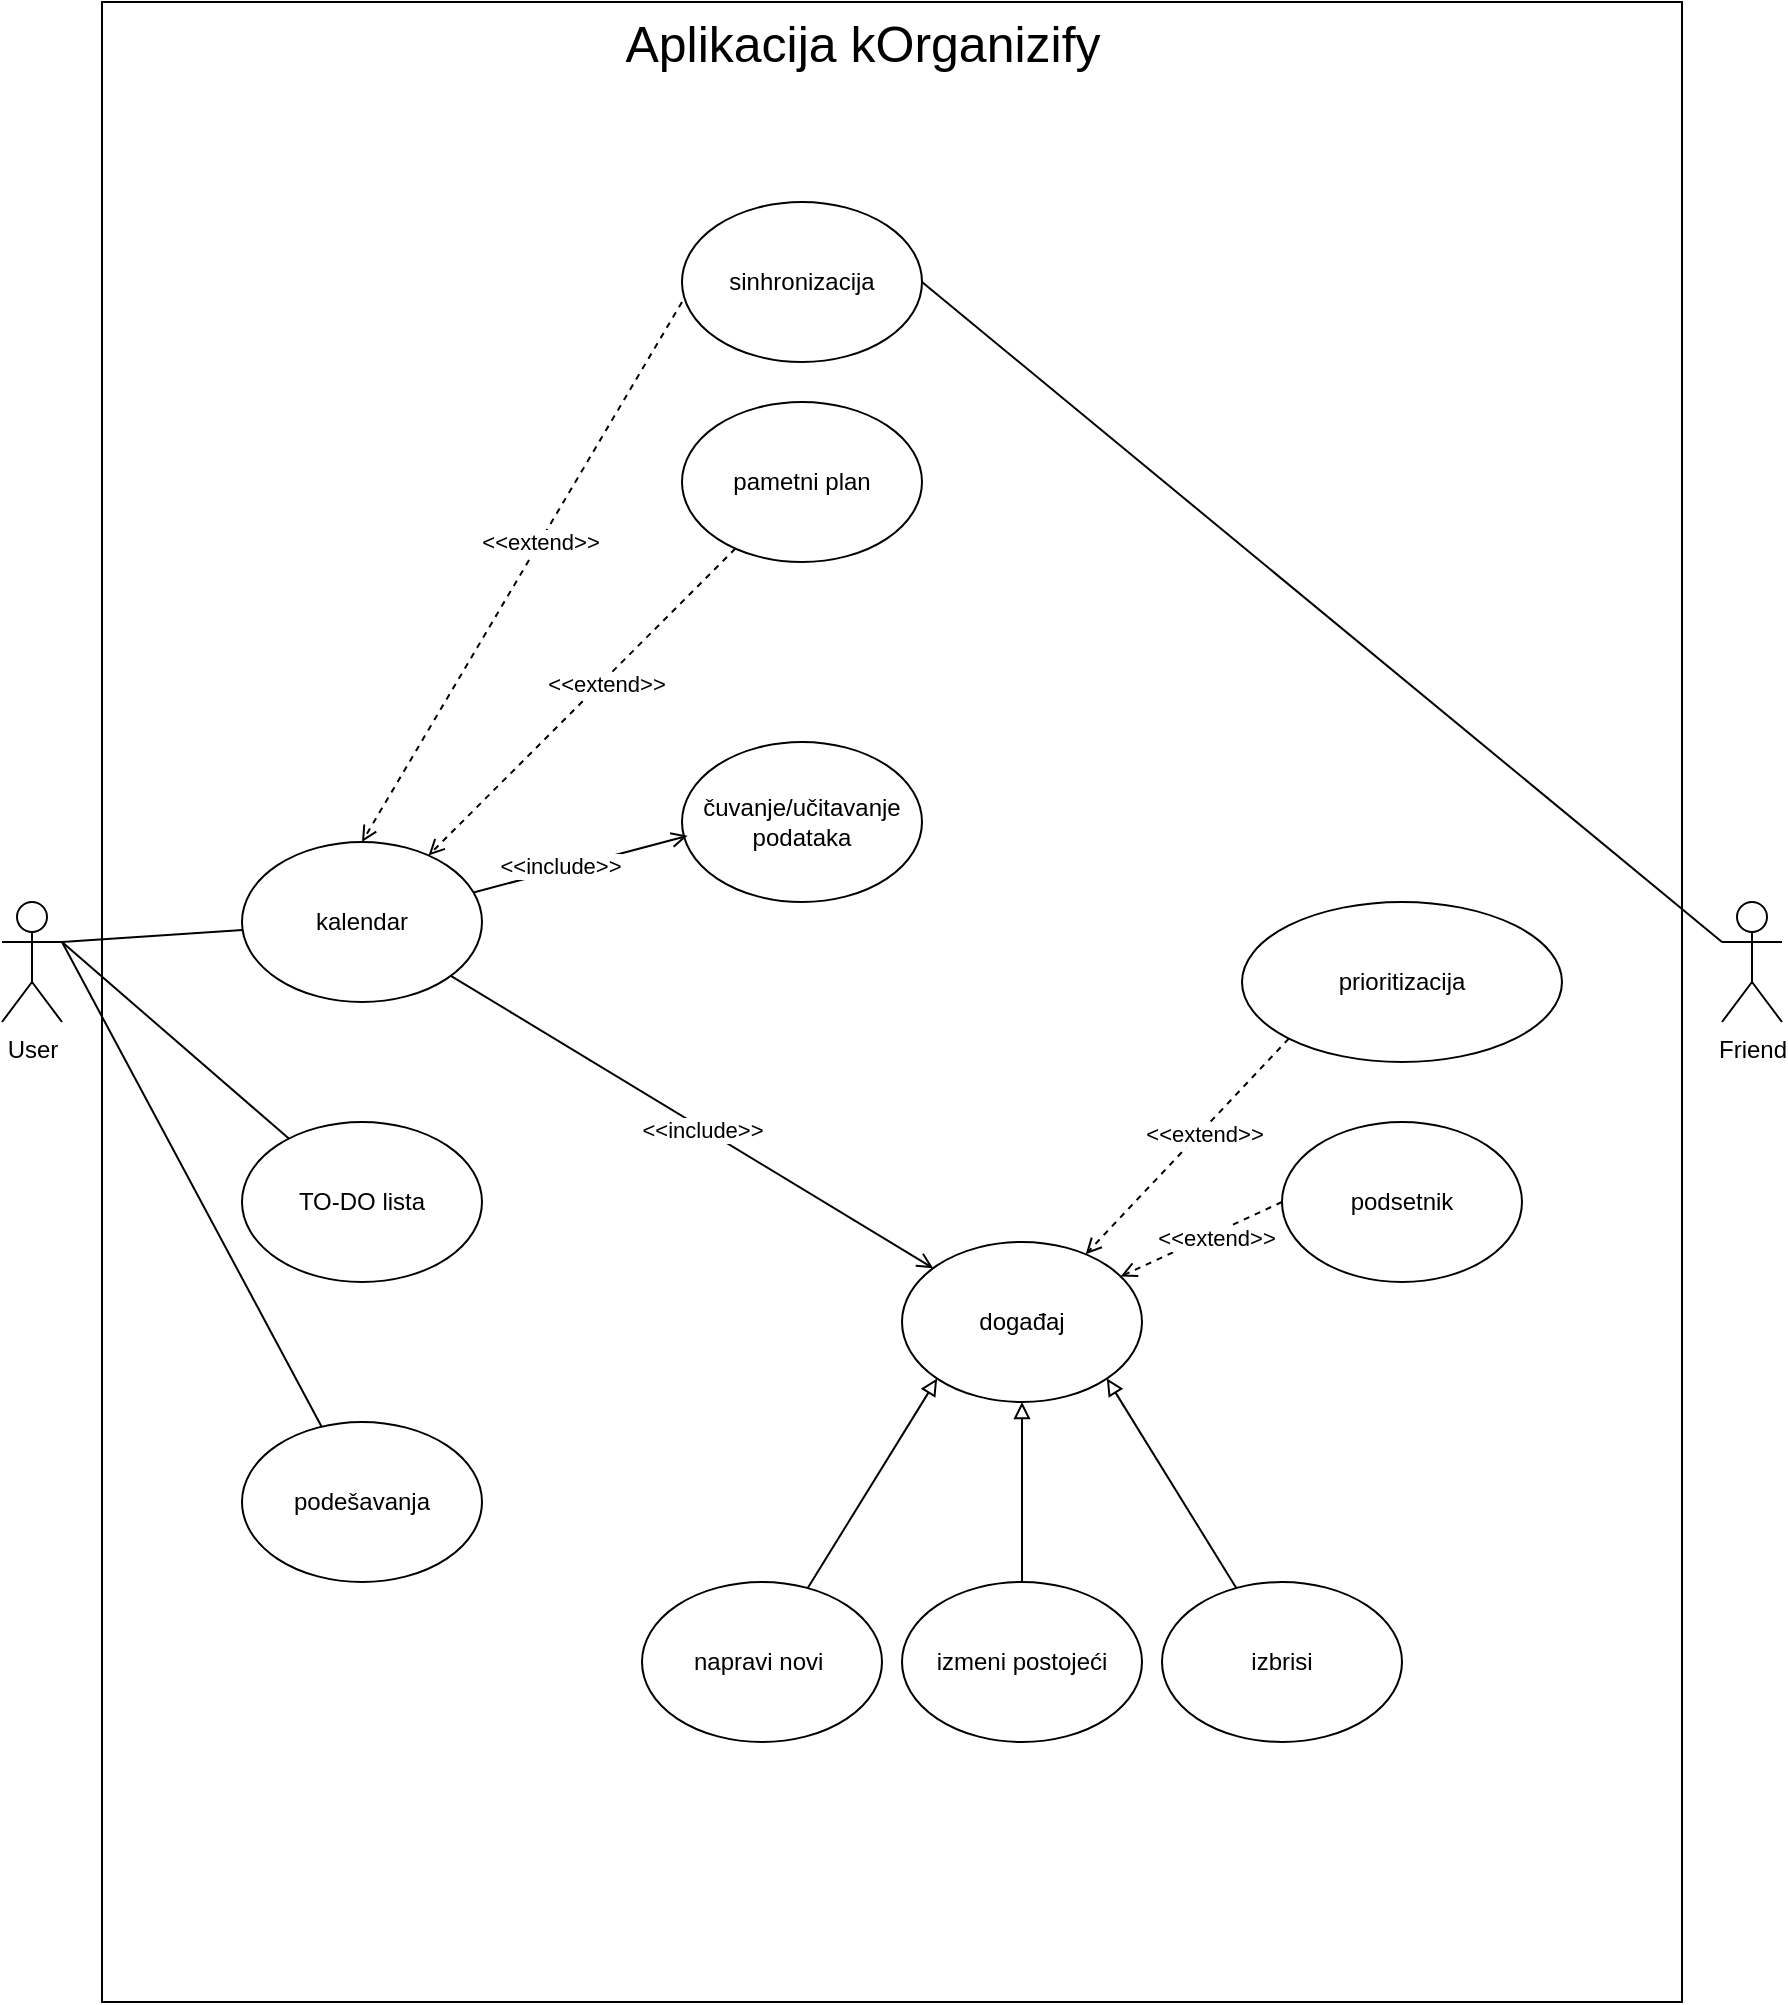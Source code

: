 <mxfile version="22.1.16" type="device">
  <diagram name="Page-1" id="sSfkndseW_7MQ5ye6j1a">
    <mxGraphModel dx="1461" dy="1730" grid="1" gridSize="10" guides="1" tooltips="1" connect="1" arrows="1" fold="1" page="1" pageScale="1" pageWidth="850" pageHeight="1100" math="0" shadow="0">
      <root>
        <mxCell id="0" />
        <mxCell id="1" parent="0" />
        <mxCell id="sgyy4WJZRjxo7go0eEJR-72" value="" style="whiteSpace=wrap;html=1;fillColor=default;verticalAlign=middle;labelBackgroundColor=none;" parent="1" vertex="1">
          <mxGeometry x="60" y="-260" width="790" height="1000" as="geometry" />
        </mxCell>
        <mxCell id="sgyy4WJZRjxo7go0eEJR-2" value="User" style="shape=umlActor;verticalLabelPosition=bottom;verticalAlign=top;html=1;outlineConnect=0;labelBackgroundColor=none;" parent="1" vertex="1">
          <mxGeometry x="10" y="190" width="30" height="60" as="geometry" />
        </mxCell>
        <mxCell id="sgyy4WJZRjxo7go0eEJR-6" value="TO-DO lista" style="ellipse;whiteSpace=wrap;html=1;labelBackgroundColor=none;" parent="1" vertex="1">
          <mxGeometry x="130" y="300" width="120" height="80" as="geometry" />
        </mxCell>
        <mxCell id="sgyy4WJZRjxo7go0eEJR-7" value="čuvanje/učitavanje podataka" style="ellipse;whiteSpace=wrap;html=1;labelBackgroundColor=none;" parent="1" vertex="1">
          <mxGeometry x="350" y="110" width="120" height="80" as="geometry" />
        </mxCell>
        <mxCell id="sgyy4WJZRjxo7go0eEJR-9" value="podešavanja" style="ellipse;whiteSpace=wrap;html=1;labelBackgroundColor=none;" parent="1" vertex="1">
          <mxGeometry x="130" y="450" width="120" height="80" as="geometry" />
        </mxCell>
        <mxCell id="sgyy4WJZRjxo7go0eEJR-10" value="kalendar" style="ellipse;whiteSpace=wrap;html=1;labelBackgroundColor=none;" parent="1" vertex="1">
          <mxGeometry x="130" y="160" width="120" height="80" as="geometry" />
        </mxCell>
        <mxCell id="sgyy4WJZRjxo7go0eEJR-23" value="događaj" style="ellipse;whiteSpace=wrap;html=1;labelBackgroundColor=none;" parent="1" vertex="1">
          <mxGeometry x="460" y="360" width="120" height="80" as="geometry" />
        </mxCell>
        <mxCell id="sgyy4WJZRjxo7go0eEJR-29" value="podsetnik" style="ellipse;whiteSpace=wrap;html=1;labelBackgroundColor=none;" parent="1" vertex="1">
          <mxGeometry x="650" y="300" width="120" height="80" as="geometry" />
        </mxCell>
        <mxCell id="sgyy4WJZRjxo7go0eEJR-35" value="prioritizacija" style="ellipse;whiteSpace=wrap;html=1;labelBackgroundColor=none;" parent="1" vertex="1">
          <mxGeometry x="630" y="190" width="160" height="80" as="geometry" />
        </mxCell>
        <mxCell id="sgyy4WJZRjxo7go0eEJR-37" value="sinhronizacija" style="ellipse;whiteSpace=wrap;html=1;labelBackgroundColor=none;" parent="1" vertex="1">
          <mxGeometry x="350" y="-160" width="120" height="80" as="geometry" />
        </mxCell>
        <mxCell id="sgyy4WJZRjxo7go0eEJR-40" value="izbrisi" style="ellipse;whiteSpace=wrap;html=1;labelBackgroundColor=none;" parent="1" vertex="1">
          <mxGeometry x="590" y="530" width="120" height="80" as="geometry" />
        </mxCell>
        <mxCell id="sgyy4WJZRjxo7go0eEJR-42" value="izmeni postojeći" style="ellipse;whiteSpace=wrap;html=1;labelBackgroundColor=none;" parent="1" vertex="1">
          <mxGeometry x="460" y="530" width="120" height="80" as="geometry" />
        </mxCell>
        <mxCell id="sgyy4WJZRjxo7go0eEJR-58" value="Friend" style="shape=umlActor;verticalLabelPosition=bottom;verticalAlign=top;html=1;outlineConnect=0;labelBackgroundColor=none;" parent="1" vertex="1">
          <mxGeometry x="870" y="190" width="30" height="60" as="geometry" />
        </mxCell>
        <mxCell id="sgyy4WJZRjxo7go0eEJR-75" value="Aplikacija kOrganizify" style="text;html=1;align=center;verticalAlign=middle;resizable=0;points=[];autosize=1;strokeColor=none;fillColor=none;fontSize=25;labelBackgroundColor=none;" parent="1" vertex="1">
          <mxGeometry x="310" y="-260" width="260" height="40" as="geometry" />
        </mxCell>
        <mxCell id="sgyy4WJZRjxo7go0eEJR-76" value="pametni plan" style="ellipse;whiteSpace=wrap;html=1;labelBackgroundColor=none;" parent="1" vertex="1">
          <mxGeometry x="350" y="-60" width="120" height="80" as="geometry" />
        </mxCell>
        <mxCell id="mKfXotBZvSQ_9pwRW4Em-1" value="napravi novi&amp;nbsp;" style="ellipse;whiteSpace=wrap;html=1;" parent="1" vertex="1">
          <mxGeometry x="330" y="530" width="120" height="80" as="geometry" />
        </mxCell>
        <mxCell id="mKfXotBZvSQ_9pwRW4Em-19" value="" style="endArrow=none;html=1;rounded=0;" parent="1" target="sgyy4WJZRjxo7go0eEJR-10" edge="1">
          <mxGeometry width="50" height="50" relative="1" as="geometry">
            <mxPoint x="40" y="210" as="sourcePoint" />
            <mxPoint x="380" y="450" as="targetPoint" />
          </mxGeometry>
        </mxCell>
        <mxCell id="mKfXotBZvSQ_9pwRW4Em-20" value="" style="endArrow=none;html=1;rounded=0;" parent="1" target="sgyy4WJZRjxo7go0eEJR-6" edge="1">
          <mxGeometry width="50" height="50" relative="1" as="geometry">
            <mxPoint x="40" y="210" as="sourcePoint" />
            <mxPoint x="380" y="380" as="targetPoint" />
          </mxGeometry>
        </mxCell>
        <mxCell id="mKfXotBZvSQ_9pwRW4Em-21" value="" style="endArrow=none;html=1;rounded=0;entryX=1;entryY=0.333;entryDx=0;entryDy=0;entryPerimeter=0;" parent="1" source="sgyy4WJZRjxo7go0eEJR-9" target="sgyy4WJZRjxo7go0eEJR-2" edge="1">
          <mxGeometry width="50" height="50" relative="1" as="geometry">
            <mxPoint x="330" y="600" as="sourcePoint" />
            <mxPoint x="380" y="550" as="targetPoint" />
          </mxGeometry>
        </mxCell>
        <mxCell id="mKfXotBZvSQ_9pwRW4Em-30" value="" style="endArrow=open;html=1;rounded=0;endFill=0;dashed=1;" parent="1" source="sgyy4WJZRjxo7go0eEJR-76" target="sgyy4WJZRjxo7go0eEJR-10" edge="1">
          <mxGeometry width="50" height="50" relative="1" as="geometry">
            <mxPoint x="370" y="230" as="sourcePoint" />
            <mxPoint x="420" y="180" as="targetPoint" />
          </mxGeometry>
        </mxCell>
        <mxCell id="mKfXotBZvSQ_9pwRW4Em-35" value="&amp;lt;&amp;lt;extend&amp;gt;&amp;gt;" style="edgeLabel;html=1;align=center;verticalAlign=middle;resizable=0;points=[];" parent="mKfXotBZvSQ_9pwRW4Em-30" vertex="1" connectable="0">
          <mxGeometry x="-0.139" y="2" relative="1" as="geometry">
            <mxPoint as="offset" />
          </mxGeometry>
        </mxCell>
        <mxCell id="mKfXotBZvSQ_9pwRW4Em-31" value="" style="endArrow=open;html=1;strokeWidth=1;rounded=0;endFill=0;entryX=0.023;entryY=0.586;entryDx=0;entryDy=0;entryPerimeter=0;" parent="1" source="sgyy4WJZRjxo7go0eEJR-10" target="sgyy4WJZRjxo7go0eEJR-7" edge="1">
          <mxGeometry width="50" height="50" relative="1" as="geometry">
            <mxPoint x="370" y="200" as="sourcePoint" />
            <mxPoint x="420" y="150" as="targetPoint" />
          </mxGeometry>
        </mxCell>
        <mxCell id="mKfXotBZvSQ_9pwRW4Em-34" value="&amp;lt;&amp;lt;include&amp;gt;&amp;gt;" style="edgeLabel;html=1;align=center;verticalAlign=middle;resizable=0;points=[];" parent="mKfXotBZvSQ_9pwRW4Em-31" vertex="1" connectable="0">
          <mxGeometry x="-0.199" y="2" relative="1" as="geometry">
            <mxPoint as="offset" />
          </mxGeometry>
        </mxCell>
        <mxCell id="mKfXotBZvSQ_9pwRW4Em-32" value="" style="endArrow=open;dashed=1;html=1;strokeWidth=1;rounded=0;endFill=0;entryX=0.5;entryY=0;entryDx=0;entryDy=0;" parent="1" target="sgyy4WJZRjxo7go0eEJR-10" edge="1">
          <mxGeometry width="50" height="50" relative="1" as="geometry">
            <mxPoint x="350" y="-110" as="sourcePoint" />
            <mxPoint x="223" y="176" as="targetPoint" />
          </mxGeometry>
        </mxCell>
        <mxCell id="mKfXotBZvSQ_9pwRW4Em-33" value="&amp;lt;&amp;lt;extend&amp;gt;&amp;gt;" style="edgeLabel;html=1;align=center;verticalAlign=middle;resizable=0;points=[];" parent="mKfXotBZvSQ_9pwRW4Em-32" vertex="1" connectable="0">
          <mxGeometry x="-0.113" relative="1" as="geometry">
            <mxPoint as="offset" />
          </mxGeometry>
        </mxCell>
        <mxCell id="mKfXotBZvSQ_9pwRW4Em-36" value="" style="endArrow=open;html=1;rounded=0;endFill=0;" parent="1" source="sgyy4WJZRjxo7go0eEJR-10" target="sgyy4WJZRjxo7go0eEJR-23" edge="1">
          <mxGeometry width="50" height="50" relative="1" as="geometry">
            <mxPoint x="334" y="174" as="sourcePoint" />
            <mxPoint x="246" y="196" as="targetPoint" />
          </mxGeometry>
        </mxCell>
        <mxCell id="mKfXotBZvSQ_9pwRW4Em-38" value="&amp;lt;&amp;lt;include&amp;gt;&amp;gt;" style="edgeLabel;html=1;align=center;verticalAlign=middle;resizable=0;points=[];" parent="mKfXotBZvSQ_9pwRW4Em-36" vertex="1" connectable="0">
          <mxGeometry x="0.046" y="-1" relative="1" as="geometry">
            <mxPoint as="offset" />
          </mxGeometry>
        </mxCell>
        <mxCell id="mKfXotBZvSQ_9pwRW4Em-47" value="" style="endArrow=open;html=1;rounded=0;endFill=0;dashed=1;exitX=0;exitY=1;exitDx=0;exitDy=0;" parent="1" source="sgyy4WJZRjxo7go0eEJR-35" target="sgyy4WJZRjxo7go0eEJR-23" edge="1">
          <mxGeometry width="50" height="50" relative="1" as="geometry">
            <mxPoint x="658" y="190" as="sourcePoint" />
            <mxPoint x="520" y="342" as="targetPoint" />
          </mxGeometry>
        </mxCell>
        <mxCell id="mKfXotBZvSQ_9pwRW4Em-48" value="&amp;lt;&amp;lt;extend&amp;gt;&amp;gt;" style="edgeLabel;html=1;align=center;verticalAlign=middle;resizable=0;points=[];" parent="mKfXotBZvSQ_9pwRW4Em-47" vertex="1" connectable="0">
          <mxGeometry x="-0.139" y="2" relative="1" as="geometry">
            <mxPoint as="offset" />
          </mxGeometry>
        </mxCell>
        <mxCell id="mKfXotBZvSQ_9pwRW4Em-49" value="" style="endArrow=open;html=1;rounded=0;endFill=0;dashed=1;exitX=0;exitY=0.5;exitDx=0;exitDy=0;" parent="1" source="sgyy4WJZRjxo7go0eEJR-29" target="sgyy4WJZRjxo7go0eEJR-23" edge="1">
          <mxGeometry width="50" height="50" relative="1" as="geometry">
            <mxPoint x="673" y="258" as="sourcePoint" />
            <mxPoint x="562" y="376" as="targetPoint" />
          </mxGeometry>
        </mxCell>
        <mxCell id="mKfXotBZvSQ_9pwRW4Em-50" value="&amp;lt;&amp;lt;extend&amp;gt;&amp;gt;" style="edgeLabel;html=1;align=center;verticalAlign=middle;resizable=0;points=[];" parent="mKfXotBZvSQ_9pwRW4Em-49" vertex="1" connectable="0">
          <mxGeometry x="-0.139" y="2" relative="1" as="geometry">
            <mxPoint as="offset" />
          </mxGeometry>
        </mxCell>
        <mxCell id="mKfXotBZvSQ_9pwRW4Em-52" value="" style="endArrow=block;html=1;rounded=0;endFill=0;entryX=0;entryY=1;entryDx=0;entryDy=0;" parent="1" source="mKfXotBZvSQ_9pwRW4Em-1" target="sgyy4WJZRjxo7go0eEJR-23" edge="1">
          <mxGeometry width="50" height="50" relative="1" as="geometry">
            <mxPoint x="530" y="440" as="sourcePoint" />
            <mxPoint x="580" y="390" as="targetPoint" />
          </mxGeometry>
        </mxCell>
        <mxCell id="mKfXotBZvSQ_9pwRW4Em-53" value="" style="endArrow=block;html=1;rounded=0;endFill=0;entryX=0.5;entryY=1;entryDx=0;entryDy=0;" parent="1" source="sgyy4WJZRjxo7go0eEJR-42" target="sgyy4WJZRjxo7go0eEJR-23" edge="1">
          <mxGeometry width="50" height="50" relative="1" as="geometry">
            <mxPoint x="427" y="544" as="sourcePoint" />
            <mxPoint x="503" y="446" as="targetPoint" />
          </mxGeometry>
        </mxCell>
        <mxCell id="mKfXotBZvSQ_9pwRW4Em-54" value="" style="endArrow=block;html=1;rounded=0;endFill=0;entryX=1;entryY=1;entryDx=0;entryDy=0;" parent="1" source="sgyy4WJZRjxo7go0eEJR-40" target="sgyy4WJZRjxo7go0eEJR-23" edge="1">
          <mxGeometry width="50" height="50" relative="1" as="geometry">
            <mxPoint x="530" y="540" as="sourcePoint" />
            <mxPoint x="530" y="450" as="targetPoint" />
          </mxGeometry>
        </mxCell>
        <mxCell id="mKfXotBZvSQ_9pwRW4Em-58" value="" style="endArrow=none;html=1;rounded=0;exitX=1;exitY=0.5;exitDx=0;exitDy=0;" parent="1" source="sgyy4WJZRjxo7go0eEJR-37" edge="1">
          <mxGeometry width="50" height="50" relative="1" as="geometry">
            <mxPoint x="460" y="270" as="sourcePoint" />
            <mxPoint x="870" y="210" as="targetPoint" />
          </mxGeometry>
        </mxCell>
      </root>
    </mxGraphModel>
  </diagram>
</mxfile>
